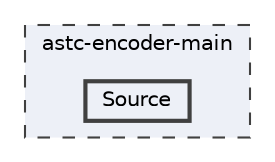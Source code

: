 digraph "C:/Users/inhyu/OneDrive/바탕 화면/랩실 내용/astc-encoder-main/Source"
{
 // LATEX_PDF_SIZE
  bgcolor="transparent";
  edge [fontname=Helvetica,fontsize=10,labelfontname=Helvetica,labelfontsize=10];
  node [fontname=Helvetica,fontsize=10,shape=box,height=0.2,width=0.4];
  compound=true
  subgraph clusterdir_211b531afad3b7391864460492782af6 {
    graph [ bgcolor="#edf0f7", pencolor="grey25", label="astc-encoder-main", fontname=Helvetica,fontsize=10 style="filled,dashed", URL="dir_211b531afad3b7391864460492782af6.html",tooltip=""]
  dir_7df889ea08e038e0b05c337eccc30153 [label="Source", fillcolor="#edf0f7", color="grey25", style="filled,bold", URL="dir_7df889ea08e038e0b05c337eccc30153.html",tooltip=""];
  }
}
